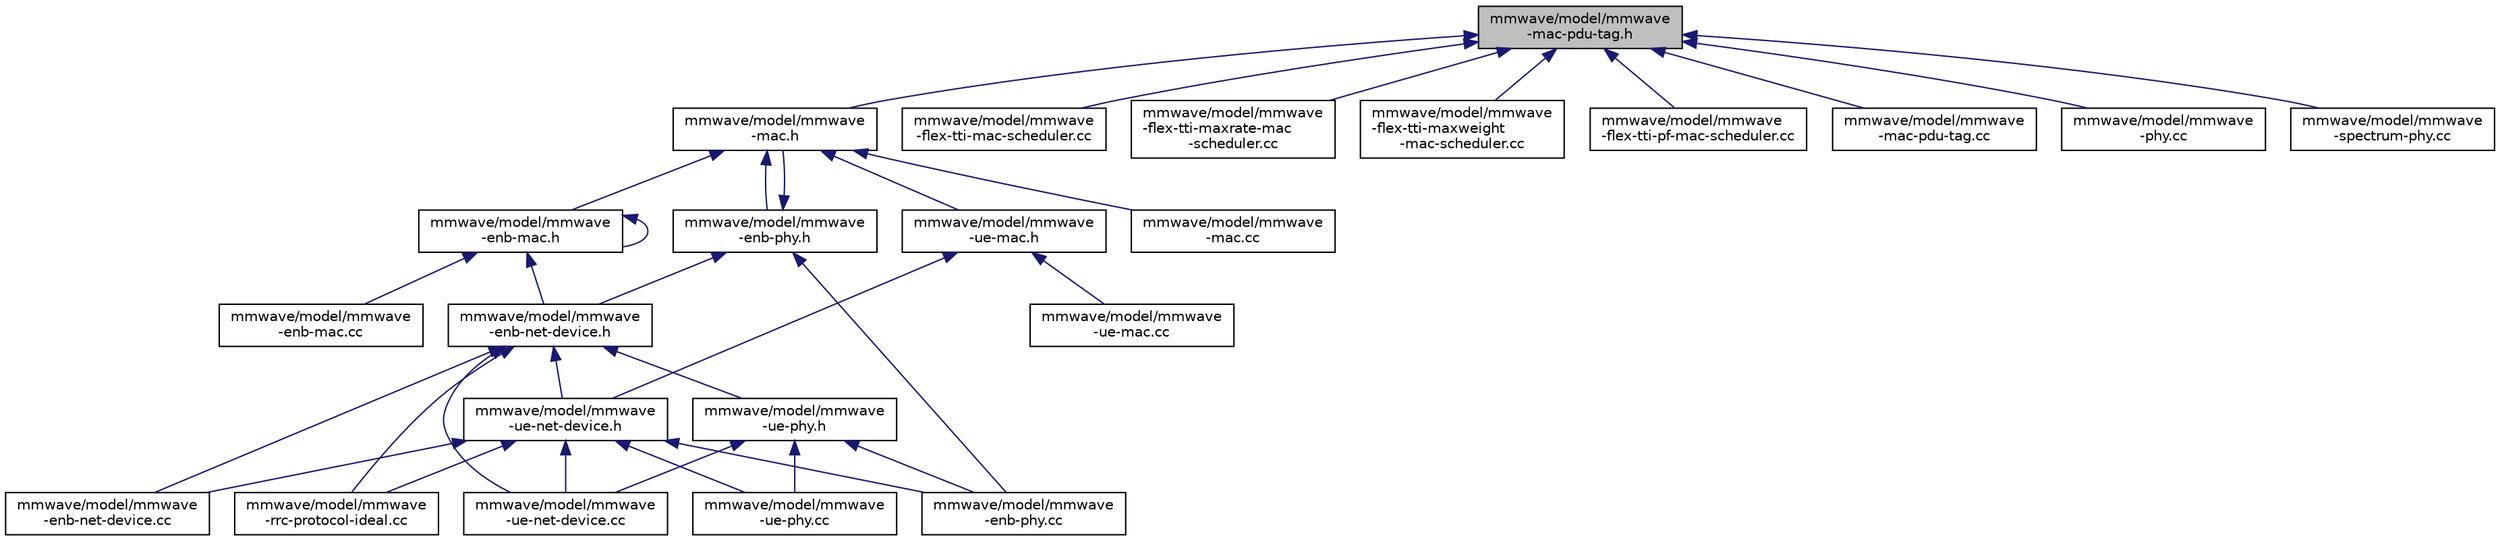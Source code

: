 digraph "mmwave/model/mmwave-mac-pdu-tag.h"
{
  edge [fontname="Helvetica",fontsize="10",labelfontname="Helvetica",labelfontsize="10"];
  node [fontname="Helvetica",fontsize="10",shape=record];
  Node1 [label="mmwave/model/mmwave\l-mac-pdu-tag.h",height=0.2,width=0.4,color="black", fillcolor="grey75", style="filled", fontcolor="black"];
  Node1 -> Node2 [dir="back",color="midnightblue",fontsize="10",style="solid"];
  Node2 [label="mmwave/model/mmwave\l-mac.h",height=0.2,width=0.4,color="black", fillcolor="white", style="filled",URL="$d6/d8c/mmwave-mac_8h.html"];
  Node2 -> Node3 [dir="back",color="midnightblue",fontsize="10",style="solid"];
  Node3 [label="mmwave/model/mmwave\l-enb-mac.h",height=0.2,width=0.4,color="black", fillcolor="white", style="filled",URL="$da/d42/mmwave-enb-mac_8h.html"];
  Node3 -> Node4 [dir="back",color="midnightblue",fontsize="10",style="solid"];
  Node4 [label="mmwave/model/mmwave\l-enb-mac.cc",height=0.2,width=0.4,color="black", fillcolor="white", style="filled",URL="$d9/dd7/mmwave-enb-mac_8cc.html"];
  Node3 -> Node3 [dir="back",color="midnightblue",fontsize="10",style="solid"];
  Node3 -> Node5 [dir="back",color="midnightblue",fontsize="10",style="solid"];
  Node5 [label="mmwave/model/mmwave\l-enb-net-device.h",height=0.2,width=0.4,color="black", fillcolor="white", style="filled",URL="$de/d37/mmwave-enb-net-device_8h.html"];
  Node5 -> Node6 [dir="back",color="midnightblue",fontsize="10",style="solid"];
  Node6 [label="mmwave/model/mmwave\l-enb-net-device.cc",height=0.2,width=0.4,color="black", fillcolor="white", style="filled",URL="$de/d04/mmwave-enb-net-device_8cc.html"];
  Node5 -> Node7 [dir="back",color="midnightblue",fontsize="10",style="solid"];
  Node7 [label="mmwave/model/mmwave\l-ue-net-device.h",height=0.2,width=0.4,color="black", fillcolor="white", style="filled",URL="$da/d7b/mmwave-ue-net-device_8h.html"];
  Node7 -> Node6 [dir="back",color="midnightblue",fontsize="10",style="solid"];
  Node7 -> Node8 [dir="back",color="midnightblue",fontsize="10",style="solid"];
  Node8 [label="mmwave/model/mmwave\l-enb-phy.cc",height=0.2,width=0.4,color="black", fillcolor="white", style="filled",URL="$da/dbc/mmwave-enb-phy_8cc.html"];
  Node7 -> Node9 [dir="back",color="midnightblue",fontsize="10",style="solid"];
  Node9 [label="mmwave/model/mmwave\l-rrc-protocol-ideal.cc",height=0.2,width=0.4,color="black", fillcolor="white", style="filled",URL="$d1/d6d/mmwave-rrc-protocol-ideal_8cc.html"];
  Node7 -> Node10 [dir="back",color="midnightblue",fontsize="10",style="solid"];
  Node10 [label="mmwave/model/mmwave\l-ue-net-device.cc",height=0.2,width=0.4,color="black", fillcolor="white", style="filled",URL="$d5/ddb/mmwave-ue-net-device_8cc.html"];
  Node7 -> Node11 [dir="back",color="midnightblue",fontsize="10",style="solid"];
  Node11 [label="mmwave/model/mmwave\l-ue-phy.cc",height=0.2,width=0.4,color="black", fillcolor="white", style="filled",URL="$dc/dcd/mmwave-ue-phy_8cc.html"];
  Node5 -> Node12 [dir="back",color="midnightblue",fontsize="10",style="solid"];
  Node12 [label="mmwave/model/mmwave\l-ue-phy.h",height=0.2,width=0.4,color="black", fillcolor="white", style="filled",URL="$d1/db1/mmwave-ue-phy_8h.html"];
  Node12 -> Node8 [dir="back",color="midnightblue",fontsize="10",style="solid"];
  Node12 -> Node10 [dir="back",color="midnightblue",fontsize="10",style="solid"];
  Node12 -> Node11 [dir="back",color="midnightblue",fontsize="10",style="solid"];
  Node5 -> Node9 [dir="back",color="midnightblue",fontsize="10",style="solid"];
  Node5 -> Node10 [dir="back",color="midnightblue",fontsize="10",style="solid"];
  Node2 -> Node13 [dir="back",color="midnightblue",fontsize="10",style="solid"];
  Node13 [label="mmwave/model/mmwave\l-enb-phy.h",height=0.2,width=0.4,color="black", fillcolor="white", style="filled",URL="$d6/db4/mmwave-enb-phy_8h.html"];
  Node13 -> Node2 [dir="back",color="midnightblue",fontsize="10",style="solid"];
  Node13 -> Node5 [dir="back",color="midnightblue",fontsize="10",style="solid"];
  Node13 -> Node8 [dir="back",color="midnightblue",fontsize="10",style="solid"];
  Node2 -> Node14 [dir="back",color="midnightblue",fontsize="10",style="solid"];
  Node14 [label="mmwave/model/mmwave\l-ue-mac.h",height=0.2,width=0.4,color="black", fillcolor="white", style="filled",URL="$da/d91/mmwave-ue-mac_8h.html"];
  Node14 -> Node7 [dir="back",color="midnightblue",fontsize="10",style="solid"];
  Node14 -> Node15 [dir="back",color="midnightblue",fontsize="10",style="solid"];
  Node15 [label="mmwave/model/mmwave\l-ue-mac.cc",height=0.2,width=0.4,color="black", fillcolor="white", style="filled",URL="$df/df1/mmwave-ue-mac_8cc.html"];
  Node2 -> Node16 [dir="back",color="midnightblue",fontsize="10",style="solid"];
  Node16 [label="mmwave/model/mmwave\l-mac.cc",height=0.2,width=0.4,color="black", fillcolor="white", style="filled",URL="$d4/d6d/mmwave-mac_8cc.html"];
  Node1 -> Node17 [dir="back",color="midnightblue",fontsize="10",style="solid"];
  Node17 [label="mmwave/model/mmwave\l-flex-tti-mac-scheduler.cc",height=0.2,width=0.4,color="black", fillcolor="white", style="filled",URL="$d4/d49/mmwave-flex-tti-mac-scheduler_8cc.html"];
  Node1 -> Node18 [dir="back",color="midnightblue",fontsize="10",style="solid"];
  Node18 [label="mmwave/model/mmwave\l-flex-tti-maxrate-mac\l-scheduler.cc",height=0.2,width=0.4,color="black", fillcolor="white", style="filled",URL="$d9/dc7/mmwave-flex-tti-maxrate-mac-scheduler_8cc.html"];
  Node1 -> Node19 [dir="back",color="midnightblue",fontsize="10",style="solid"];
  Node19 [label="mmwave/model/mmwave\l-flex-tti-maxweight\l-mac-scheduler.cc",height=0.2,width=0.4,color="black", fillcolor="white", style="filled",URL="$d0/d70/mmwave-flex-tti-maxweight-mac-scheduler_8cc.html"];
  Node1 -> Node20 [dir="back",color="midnightblue",fontsize="10",style="solid"];
  Node20 [label="mmwave/model/mmwave\l-flex-tti-pf-mac-scheduler.cc",height=0.2,width=0.4,color="black", fillcolor="white", style="filled",URL="$d1/d2c/mmwave-flex-tti-pf-mac-scheduler_8cc.html"];
  Node1 -> Node21 [dir="back",color="midnightblue",fontsize="10",style="solid"];
  Node21 [label="mmwave/model/mmwave\l-mac-pdu-tag.cc",height=0.2,width=0.4,color="black", fillcolor="white", style="filled",URL="$da/dd5/mmwave-mac-pdu-tag_8cc.html"];
  Node1 -> Node22 [dir="back",color="midnightblue",fontsize="10",style="solid"];
  Node22 [label="mmwave/model/mmwave\l-phy.cc",height=0.2,width=0.4,color="black", fillcolor="white", style="filled",URL="$dc/dbe/mmwave-phy_8cc.html"];
  Node1 -> Node23 [dir="back",color="midnightblue",fontsize="10",style="solid"];
  Node23 [label="mmwave/model/mmwave\l-spectrum-phy.cc",height=0.2,width=0.4,color="black", fillcolor="white", style="filled",URL="$de/db9/mmwave-spectrum-phy_8cc.html"];
}
